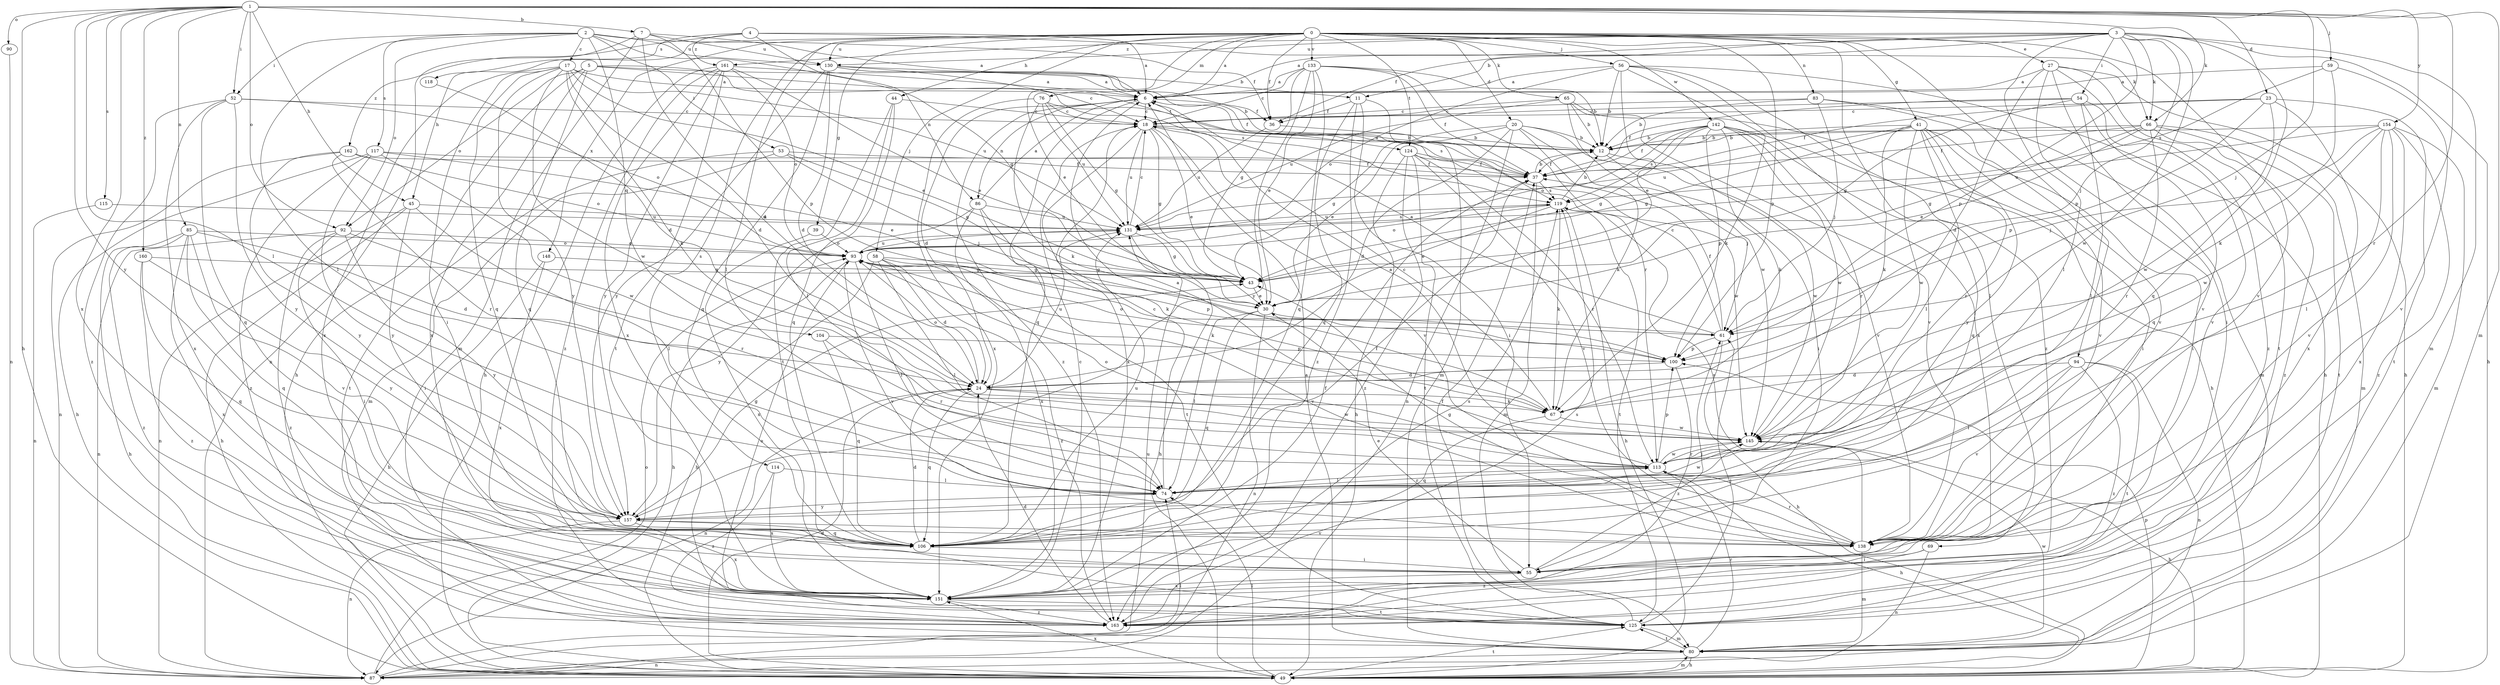 strict digraph  {
0;
1;
2;
3;
4;
5;
6;
7;
11;
12;
17;
18;
20;
23;
24;
27;
30;
36;
37;
39;
41;
43;
44;
45;
49;
52;
53;
54;
55;
56;
58;
59;
61;
65;
66;
67;
69;
74;
76;
80;
83;
85;
86;
87;
90;
92;
93;
94;
100;
104;
106;
113;
114;
115;
117;
118;
119;
124;
125;
130;
131;
133;
138;
142;
145;
148;
151;
154;
157;
160;
161;
162;
163;
0 -> 6  [label=a];
0 -> 20  [label=d];
0 -> 27  [label=e];
0 -> 30  [label=e];
0 -> 36  [label=f];
0 -> 39  [label=g];
0 -> 41  [label=g];
0 -> 44  [label=h];
0 -> 45  [label=h];
0 -> 56  [label=j];
0 -> 58  [label=j];
0 -> 65  [label=k];
0 -> 69  [label=l];
0 -> 74  [label=l];
0 -> 76  [label=m];
0 -> 83  [label=n];
0 -> 94  [label=p];
0 -> 100  [label=p];
0 -> 114  [label=s];
0 -> 124  [label=t];
0 -> 130  [label=u];
0 -> 133  [label=v];
0 -> 138  [label=v];
0 -> 142  [label=w];
0 -> 148  [label=x];
1 -> 7  [label=b];
1 -> 23  [label=d];
1 -> 45  [label=h];
1 -> 49  [label=h];
1 -> 52  [label=i];
1 -> 59  [label=j];
1 -> 61  [label=j];
1 -> 66  [label=k];
1 -> 74  [label=l];
1 -> 80  [label=m];
1 -> 85  [label=n];
1 -> 90  [label=o];
1 -> 92  [label=o];
1 -> 113  [label=r];
1 -> 115  [label=s];
1 -> 151  [label=x];
1 -> 154  [label=y];
1 -> 157  [label=y];
1 -> 160  [label=z];
2 -> 17  [label=c];
2 -> 36  [label=f];
2 -> 43  [label=g];
2 -> 52  [label=i];
2 -> 53  [label=i];
2 -> 74  [label=l];
2 -> 92  [label=o];
2 -> 104  [label=q];
2 -> 117  [label=s];
2 -> 130  [label=u];
3 -> 6  [label=a];
3 -> 11  [label=b];
3 -> 36  [label=f];
3 -> 49  [label=h];
3 -> 54  [label=i];
3 -> 61  [label=j];
3 -> 66  [label=k];
3 -> 74  [label=l];
3 -> 80  [label=m];
3 -> 100  [label=p];
3 -> 106  [label=q];
3 -> 130  [label=u];
3 -> 145  [label=w];
3 -> 161  [label=z];
4 -> 6  [label=a];
4 -> 66  [label=k];
4 -> 86  [label=n];
4 -> 118  [label=s];
4 -> 161  [label=z];
4 -> 162  [label=z];
5 -> 11  [label=b];
5 -> 49  [label=h];
5 -> 92  [label=o];
5 -> 106  [label=q];
5 -> 119  [label=s];
5 -> 124  [label=t];
5 -> 151  [label=x];
6 -> 18  [label=c];
6 -> 24  [label=d];
6 -> 36  [label=f];
6 -> 86  [label=n];
6 -> 106  [label=q];
6 -> 163  [label=z];
7 -> 6  [label=a];
7 -> 24  [label=d];
7 -> 80  [label=m];
7 -> 87  [label=n];
7 -> 100  [label=p];
7 -> 130  [label=u];
11 -> 36  [label=f];
11 -> 55  [label=i];
11 -> 80  [label=m];
11 -> 106  [label=q];
11 -> 163  [label=z];
12 -> 37  [label=f];
12 -> 61  [label=j];
12 -> 145  [label=w];
17 -> 6  [label=a];
17 -> 24  [label=d];
17 -> 30  [label=e];
17 -> 55  [label=i];
17 -> 67  [label=k];
17 -> 106  [label=q];
17 -> 131  [label=u];
17 -> 145  [label=w];
17 -> 151  [label=x];
17 -> 157  [label=y];
18 -> 12  [label=b];
18 -> 30  [label=e];
18 -> 43  [label=g];
18 -> 131  [label=u];
18 -> 138  [label=v];
18 -> 151  [label=x];
20 -> 12  [label=b];
20 -> 24  [label=d];
20 -> 30  [label=e];
20 -> 43  [label=g];
20 -> 55  [label=i];
20 -> 67  [label=k];
20 -> 87  [label=n];
20 -> 138  [label=v];
23 -> 18  [label=c];
23 -> 37  [label=f];
23 -> 100  [label=p];
23 -> 125  [label=t];
23 -> 145  [label=w];
23 -> 151  [label=x];
24 -> 67  [label=k];
24 -> 87  [label=n];
24 -> 93  [label=o];
24 -> 106  [label=q];
24 -> 131  [label=u];
24 -> 145  [label=w];
27 -> 6  [label=a];
27 -> 24  [label=d];
27 -> 49  [label=h];
27 -> 55  [label=i];
27 -> 125  [label=t];
27 -> 138  [label=v];
27 -> 163  [label=z];
30 -> 61  [label=j];
30 -> 74  [label=l];
30 -> 87  [label=n];
30 -> 106  [label=q];
36 -> 12  [label=b];
36 -> 131  [label=u];
37 -> 6  [label=a];
37 -> 12  [label=b];
37 -> 80  [label=m];
37 -> 119  [label=s];
39 -> 93  [label=o];
39 -> 151  [label=x];
41 -> 12  [label=b];
41 -> 43  [label=g];
41 -> 55  [label=i];
41 -> 67  [label=k];
41 -> 74  [label=l];
41 -> 113  [label=r];
41 -> 131  [label=u];
41 -> 138  [label=v];
41 -> 145  [label=w];
41 -> 157  [label=y];
43 -> 30  [label=e];
44 -> 18  [label=c];
44 -> 74  [label=l];
44 -> 106  [label=q];
44 -> 125  [label=t];
45 -> 49  [label=h];
45 -> 55  [label=i];
45 -> 74  [label=l];
45 -> 87  [label=n];
45 -> 131  [label=u];
49 -> 24  [label=d];
49 -> 74  [label=l];
49 -> 80  [label=m];
49 -> 100  [label=p];
49 -> 125  [label=t];
49 -> 151  [label=x];
52 -> 18  [label=c];
52 -> 93  [label=o];
52 -> 106  [label=q];
52 -> 151  [label=x];
52 -> 157  [label=y];
52 -> 163  [label=z];
53 -> 37  [label=f];
53 -> 43  [label=g];
53 -> 61  [label=j];
53 -> 80  [label=m];
53 -> 125  [label=t];
54 -> 18  [label=c];
54 -> 37  [label=f];
54 -> 43  [label=g];
54 -> 74  [label=l];
54 -> 106  [label=q];
54 -> 138  [label=v];
55 -> 30  [label=e];
55 -> 61  [label=j];
55 -> 151  [label=x];
56 -> 6  [label=a];
56 -> 12  [label=b];
56 -> 30  [label=e];
56 -> 49  [label=h];
56 -> 67  [label=k];
56 -> 93  [label=o];
56 -> 151  [label=x];
56 -> 163  [label=z];
58 -> 24  [label=d];
58 -> 43  [label=g];
58 -> 49  [label=h];
58 -> 74  [label=l];
58 -> 138  [label=v];
58 -> 163  [label=z];
59 -> 6  [label=a];
59 -> 67  [label=k];
59 -> 119  [label=s];
59 -> 138  [label=v];
61 -> 6  [label=a];
61 -> 18  [label=c];
61 -> 37  [label=f];
61 -> 49  [label=h];
61 -> 100  [label=p];
65 -> 12  [label=b];
65 -> 18  [label=c];
65 -> 49  [label=h];
65 -> 131  [label=u];
65 -> 138  [label=v];
65 -> 145  [label=w];
66 -> 12  [label=b];
66 -> 30  [label=e];
66 -> 37  [label=f];
66 -> 43  [label=g];
66 -> 80  [label=m];
66 -> 113  [label=r];
66 -> 125  [label=t];
66 -> 163  [label=z];
67 -> 18  [label=c];
67 -> 106  [label=q];
67 -> 145  [label=w];
69 -> 55  [label=i];
69 -> 87  [label=n];
69 -> 163  [label=z];
74 -> 18  [label=c];
74 -> 113  [label=r];
74 -> 145  [label=w];
74 -> 157  [label=y];
76 -> 18  [label=c];
76 -> 43  [label=g];
76 -> 67  [label=k];
76 -> 119  [label=s];
76 -> 131  [label=u];
76 -> 151  [label=x];
80 -> 6  [label=a];
80 -> 49  [label=h];
80 -> 87  [label=n];
80 -> 113  [label=r];
80 -> 125  [label=t];
80 -> 145  [label=w];
83 -> 12  [label=b];
83 -> 18  [label=c];
83 -> 61  [label=j];
83 -> 80  [label=m];
83 -> 138  [label=v];
85 -> 24  [label=d];
85 -> 49  [label=h];
85 -> 93  [label=o];
85 -> 106  [label=q];
85 -> 138  [label=v];
85 -> 151  [label=x];
85 -> 163  [label=z];
86 -> 6  [label=a];
86 -> 67  [label=k];
86 -> 125  [label=t];
86 -> 131  [label=u];
86 -> 151  [label=x];
86 -> 157  [label=y];
87 -> 74  [label=l];
87 -> 93  [label=o];
87 -> 131  [label=u];
90 -> 87  [label=n];
92 -> 55  [label=i];
92 -> 87  [label=n];
92 -> 93  [label=o];
92 -> 113  [label=r];
92 -> 157  [label=y];
92 -> 163  [label=z];
93 -> 43  [label=g];
93 -> 49  [label=h];
93 -> 67  [label=k];
93 -> 74  [label=l];
93 -> 100  [label=p];
93 -> 131  [label=u];
93 -> 138  [label=v];
94 -> 24  [label=d];
94 -> 74  [label=l];
94 -> 87  [label=n];
94 -> 125  [label=t];
94 -> 138  [label=v];
94 -> 163  [label=z];
100 -> 24  [label=d];
100 -> 93  [label=o];
100 -> 163  [label=z];
104 -> 100  [label=p];
104 -> 106  [label=q];
104 -> 113  [label=r];
106 -> 24  [label=d];
106 -> 55  [label=i];
106 -> 131  [label=u];
113 -> 6  [label=a];
113 -> 49  [label=h];
113 -> 74  [label=l];
113 -> 93  [label=o];
113 -> 100  [label=p];
113 -> 145  [label=w];
114 -> 74  [label=l];
114 -> 151  [label=x];
114 -> 163  [label=z];
115 -> 87  [label=n];
115 -> 131  [label=u];
117 -> 30  [label=e];
117 -> 37  [label=f];
117 -> 49  [label=h];
117 -> 145  [label=w];
117 -> 157  [label=y];
117 -> 163  [label=z];
118 -> 24  [label=d];
119 -> 12  [label=b];
119 -> 30  [label=e];
119 -> 49  [label=h];
119 -> 67  [label=k];
119 -> 93  [label=o];
119 -> 125  [label=t];
119 -> 131  [label=u];
124 -> 37  [label=f];
124 -> 49  [label=h];
124 -> 113  [label=r];
124 -> 125  [label=t];
124 -> 138  [label=v];
124 -> 145  [label=w];
124 -> 163  [label=z];
125 -> 37  [label=f];
125 -> 61  [label=j];
125 -> 80  [label=m];
125 -> 93  [label=o];
130 -> 6  [label=a];
130 -> 12  [label=b];
130 -> 18  [label=c];
130 -> 24  [label=d];
130 -> 37  [label=f];
130 -> 106  [label=q];
130 -> 157  [label=y];
131 -> 18  [label=c];
131 -> 43  [label=g];
131 -> 49  [label=h];
131 -> 93  [label=o];
131 -> 119  [label=s];
133 -> 6  [label=a];
133 -> 12  [label=b];
133 -> 18  [label=c];
133 -> 30  [label=e];
133 -> 37  [label=f];
133 -> 43  [label=g];
133 -> 106  [label=q];
133 -> 113  [label=r];
133 -> 157  [label=y];
138 -> 43  [label=g];
138 -> 80  [label=m];
138 -> 113  [label=r];
138 -> 119  [label=s];
142 -> 12  [label=b];
142 -> 37  [label=f];
142 -> 43  [label=g];
142 -> 55  [label=i];
142 -> 67  [label=k];
142 -> 93  [label=o];
142 -> 100  [label=p];
142 -> 106  [label=q];
142 -> 113  [label=r];
142 -> 119  [label=s];
142 -> 145  [label=w];
145 -> 6  [label=a];
145 -> 49  [label=h];
145 -> 113  [label=r];
148 -> 43  [label=g];
148 -> 49  [label=h];
148 -> 151  [label=x];
151 -> 18  [label=c];
151 -> 37  [label=f];
151 -> 119  [label=s];
151 -> 125  [label=t];
151 -> 163  [label=z];
154 -> 12  [label=b];
154 -> 61  [label=j];
154 -> 74  [label=l];
154 -> 80  [label=m];
154 -> 131  [label=u];
154 -> 138  [label=v];
154 -> 145  [label=w];
154 -> 151  [label=x];
154 -> 163  [label=z];
157 -> 37  [label=f];
157 -> 43  [label=g];
157 -> 87  [label=n];
157 -> 106  [label=q];
157 -> 138  [label=v];
157 -> 151  [label=x];
160 -> 43  [label=g];
160 -> 106  [label=q];
160 -> 157  [label=y];
160 -> 163  [label=z];
161 -> 6  [label=a];
161 -> 30  [label=e];
161 -> 49  [label=h];
161 -> 93  [label=o];
161 -> 125  [label=t];
161 -> 151  [label=x];
161 -> 157  [label=y];
161 -> 163  [label=z];
162 -> 37  [label=f];
162 -> 87  [label=n];
162 -> 93  [label=o];
162 -> 113  [label=r];
162 -> 157  [label=y];
163 -> 24  [label=d];
163 -> 119  [label=s];
}
